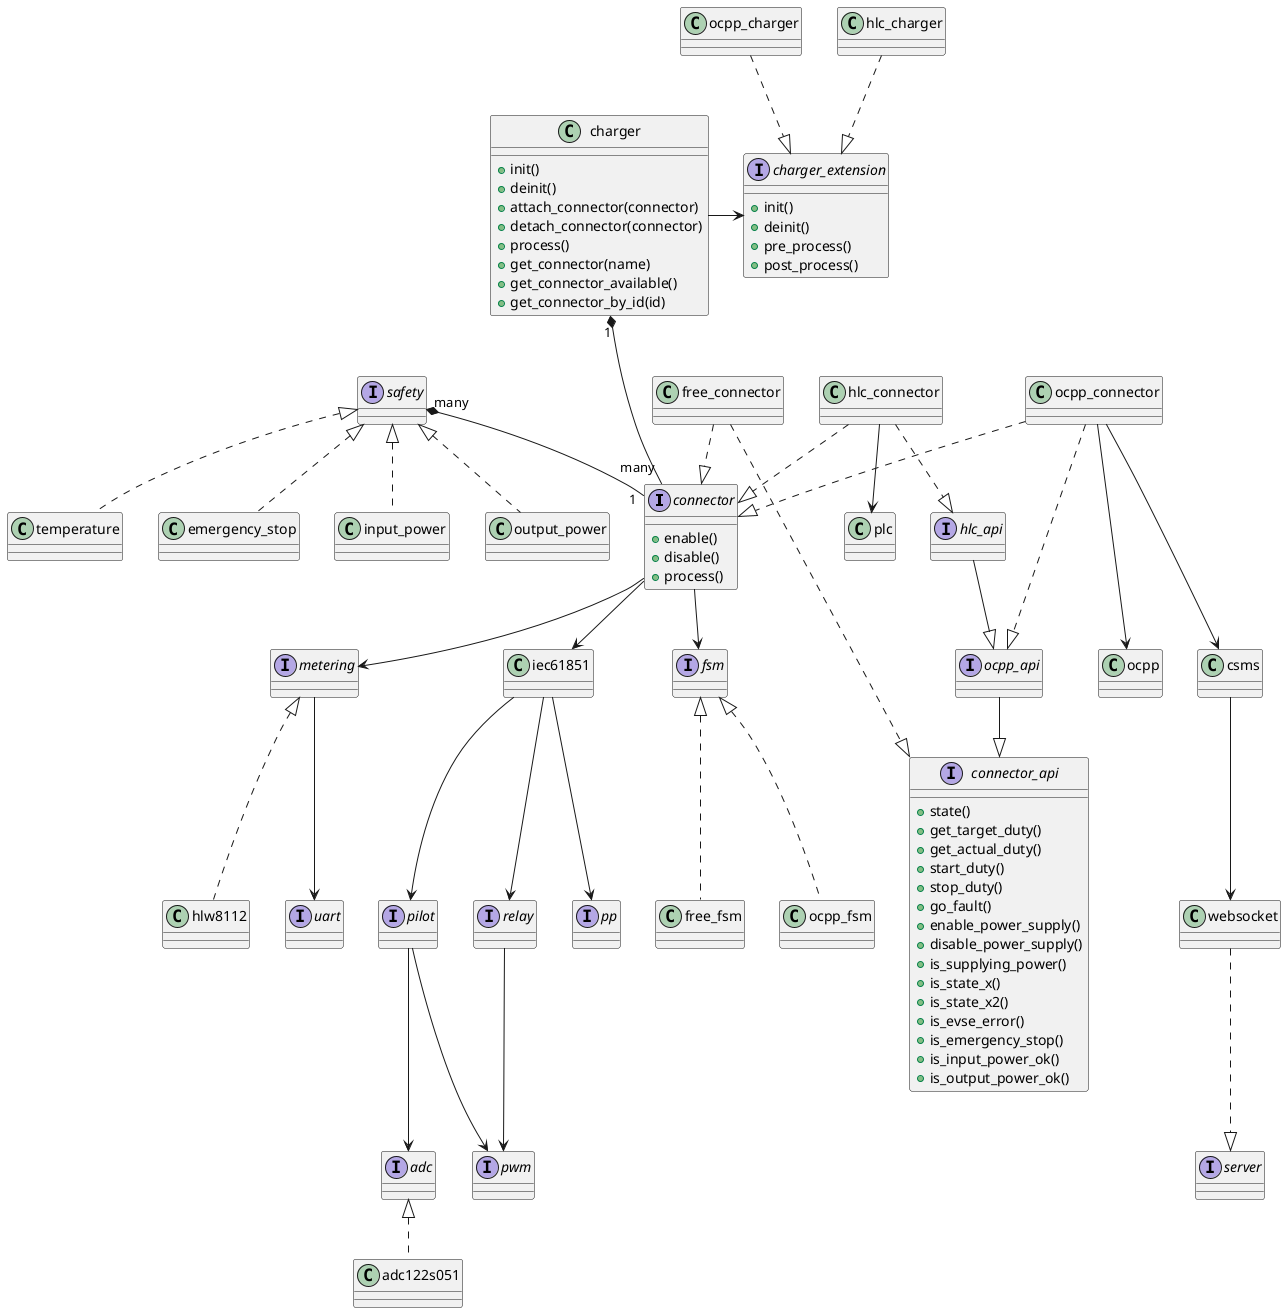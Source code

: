 @startuml

interface connector {
	+enable()
	+disable()
	+process()
}

interface connector_api {
	+state()
	+get_target_duty()
	+get_actual_duty()
	+start_duty()
	+stop_duty()
	+go_fault()
	+enable_power_supply()
	+disable_power_supply()
	+is_supplying_power()
	+is_state_x()
	+is_state_x2()
	+is_evse_error()
	+is_emergency_stop()
	+is_input_power_ok()
	+is_output_power_ok()
}

interface ocpp_api
interface hlc_api

interface fsm
interface metering
interface safety
interface pilot
interface relay
interface pp
interface server
interface adc
interface pwm
interface uart

interface charger_extension {
	+init()
	+deinit()
	+pre_process()
	+post_process()
}

class charger {
	+init()
	+deinit()
	+attach_connector(connector)
	+detach_connector(connector)
	+process()
	+get_connector(name)
	+get_connector_available()
	+get_connector_by_id(id)
}

pilot --> adc
pilot --> pwm
relay --> pwm

metering --> uart
metering <|.. hlw8112

adc <|.. adc122s051

iec61851 --> pilot
iec61851 --> relay
iec61851 --> pp

connector --> fsm
connector --> iec61851
safety "many" *-- "1" connector
connector --> metering

free_connector ..|> connector
ocpp_connector ..|> connector
hlc_connector ..|> connector

free_connector ...|> connector_api
ocpp_connector ...|> ocpp_api
hlc_connector ..|> hlc_api

ocpp_api --|> connector_api
hlc_api --|> ocpp_api

fsm <|.. free_fsm
fsm <|.. ocpp_fsm

ocpp_connector ---> ocpp
ocpp_connector ---> csms
csms --> websocket
websocket ..|> server

hlc_connector --> plc

safety <|.. input_power
safety <|.. output_power
safety <|.. temperature
safety <|.. emergency_stop

charger "1" *--- "many" connector
charger -> charger_extension

ocpp_charger ..|> charger_extension
hlc_charger ..|> charger_extension

@enduml
